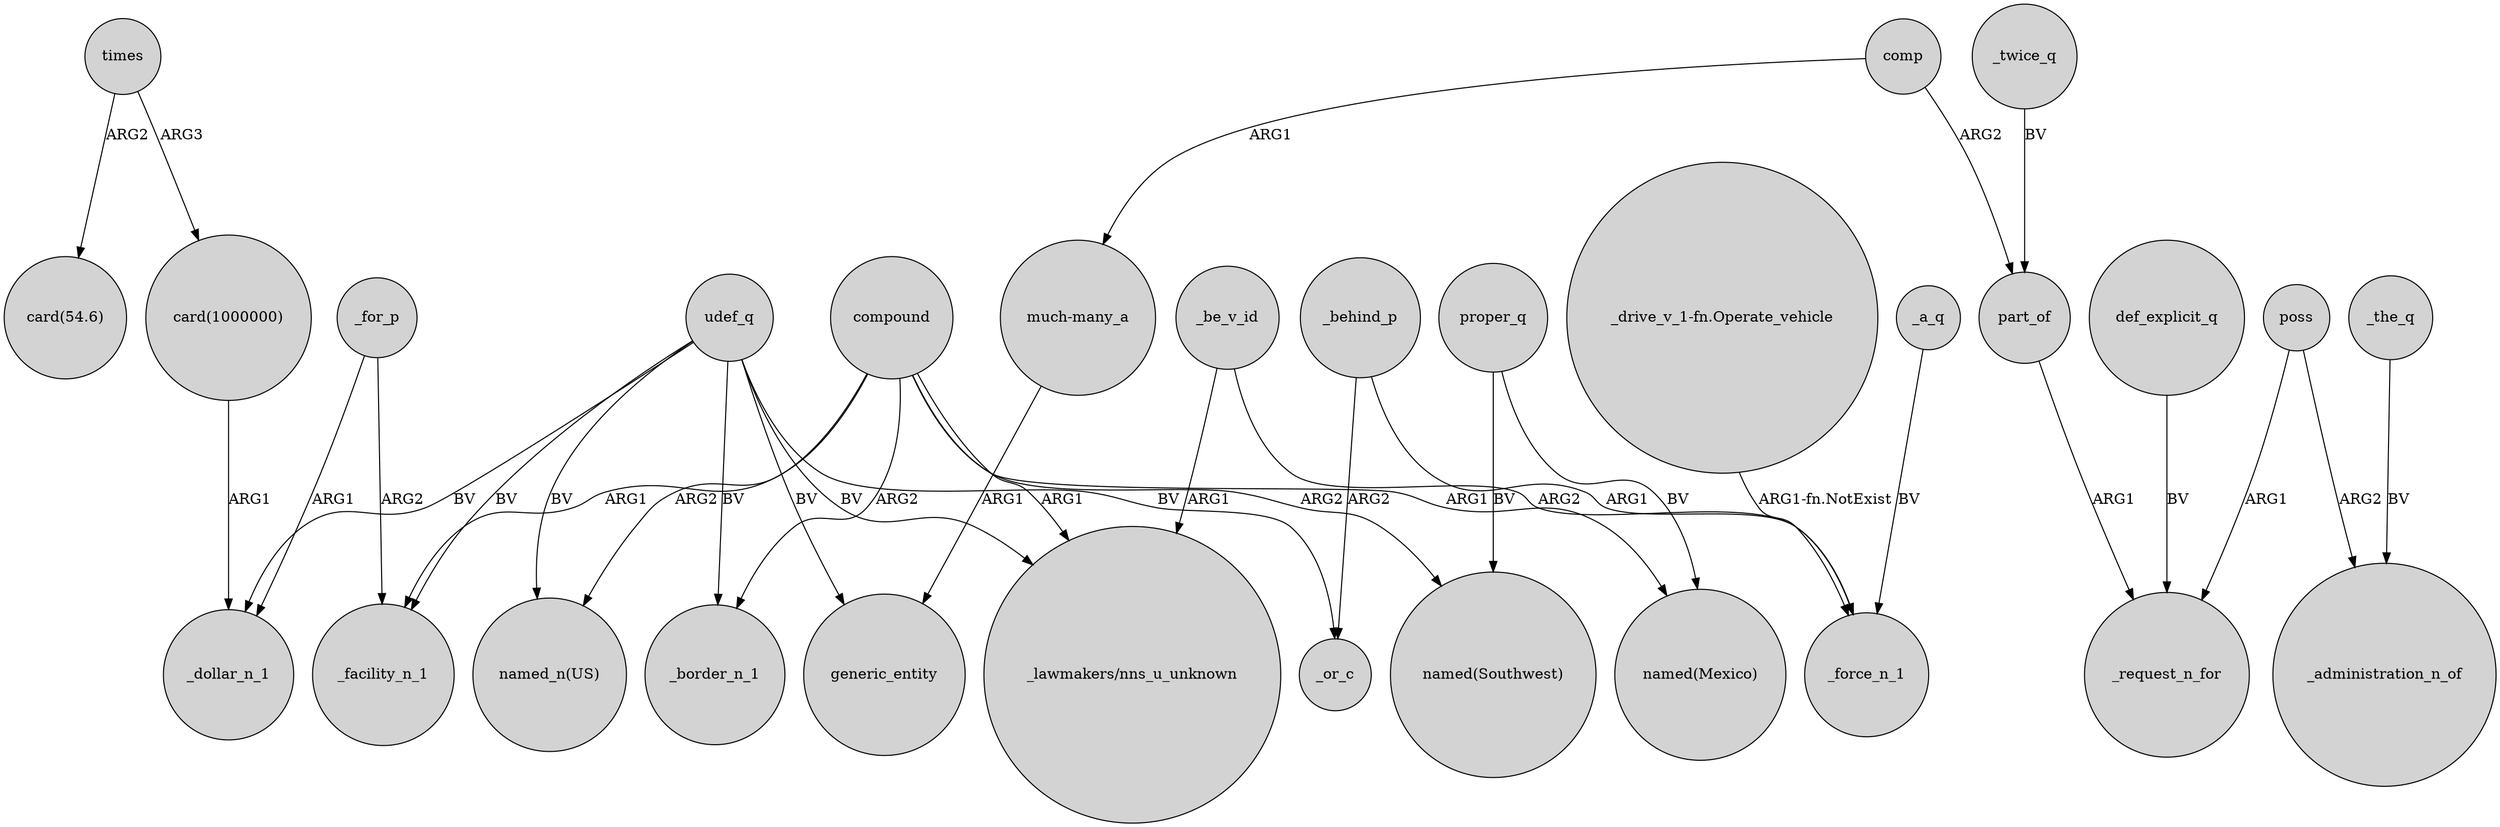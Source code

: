 digraph {
	node [shape=circle style=filled]
	udef_q -> _border_n_1 [label=BV]
	_a_q -> _force_n_1 [label=BV]
	"card(1000000)" -> _dollar_n_1 [label=ARG1]
	udef_q -> _facility_n_1 [label=BV]
	udef_q -> "named_n(US)" [label=BV]
	udef_q -> generic_entity [label=BV]
	compound -> "_lawmakers/nns_u_unknown" [label=ARG1]
	"much-many_a" -> generic_entity [label=ARG1]
	_behind_p -> _or_c [label=ARG2]
	udef_q -> "_lawmakers/nns_u_unknown" [label=BV]
	comp -> part_of [label=ARG2]
	part_of -> _request_n_for [label=ARG1]
	proper_q -> "named(Southwest)" [label=BV]
	_behind_p -> _force_n_1 [label=ARG1]
	compound -> _border_n_1 [label=ARG2]
	udef_q -> _or_c [label=BV]
	compound -> "named_n(US)" [label=ARG2]
	def_explicit_q -> _request_n_for [label=BV]
	compound -> "named(Southwest)" [label=ARG2]
	proper_q -> "named(Mexico)" [label=BV]
	poss -> _administration_n_of [label=ARG2]
	_for_p -> _facility_n_1 [label=ARG2]
	poss -> _request_n_for [label=ARG1]
	comp -> "much-many_a" [label=ARG1]
	times -> "card(1000000)" [label=ARG3]
	_be_v_id -> "_lawmakers/nns_u_unknown" [label=ARG1]
	_for_p -> _dollar_n_1 [label=ARG1]
	compound -> "named(Mexico)" [label=ARG1]
	_twice_q -> part_of [label=BV]
	_be_v_id -> _force_n_1 [label=ARG2]
	compound -> _facility_n_1 [label=ARG1]
	_the_q -> _administration_n_of [label=BV]
	udef_q -> _dollar_n_1 [label=BV]
	times -> "card(54.6)" [label=ARG2]
	"_drive_v_1-fn.Operate_vehicle" -> _force_n_1 [label="ARG1-fn.NotExist"]
}
